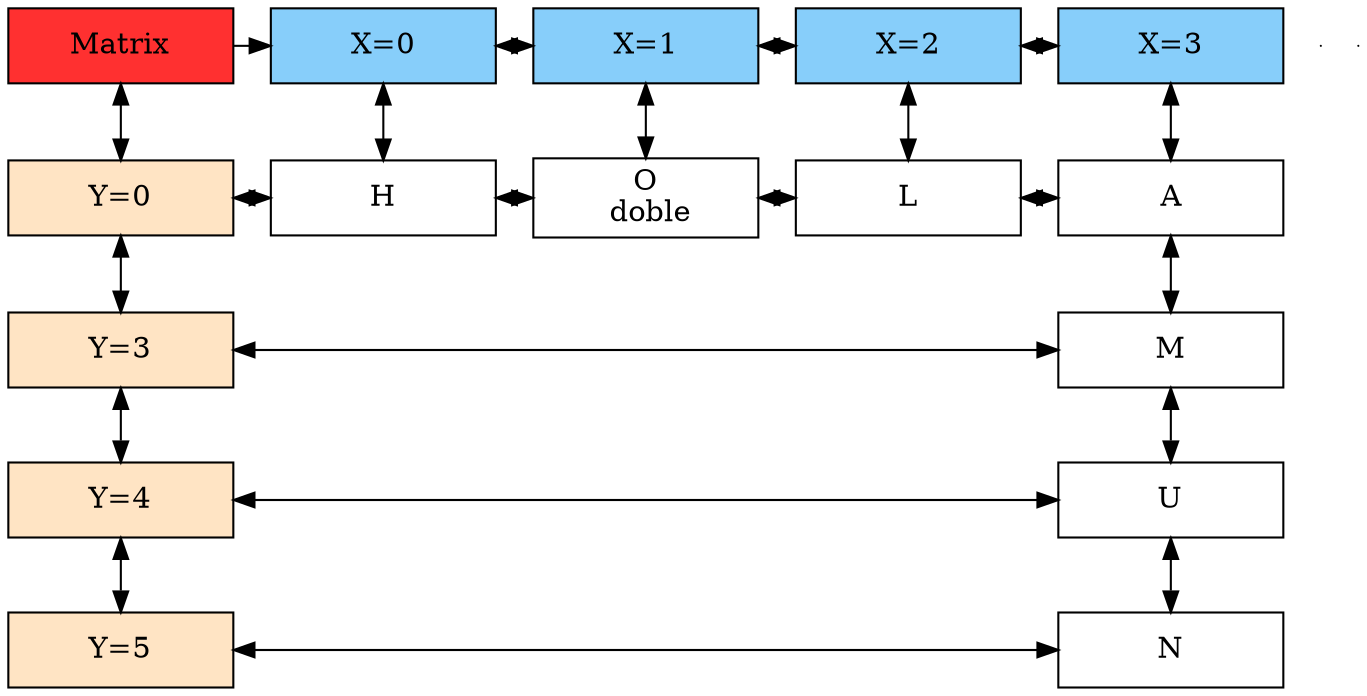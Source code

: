 digraph Sparce_Matrix { 
 node [shape=box]
	Mt[ label = "Matrix", width = 1.5, style = filled, fillcolor = firebrick1, group = 1 ];
	e0[ shape = point, width = 0 ];
e1[shape = point, width = 0];
Nodox2 [label = "X=0" width = 1.5 style = filled, fillcolor = lightskyblue, group =2];
Nodox5 [label = "X=1" width = 1.5 style = filled, fillcolor = lightskyblue, group =5];
Nodox7 [label = "X=2" width = 1.5 style = filled, fillcolor = lightskyblue, group =7];
Nodox9 [label = "X=3"width = 1.5 style = filled, fillcolor = lightskyblue, group =9];
Nodoy3->Nodoy4[constraint=false, dir=both];
Nodoy4->Nodoy6[constraint=false, dir=both];
Nodoy6->Nodoy8[constraint=false, dir=both];
Nodoy8->Nodoy10[constraint=false, dir=both];
Nodoy11->Nodoy12[constraint=false, dir=both];
Nodoy13->Nodoy14[constraint=false, dir=both];
Nodoy15->Nodoy16[constraint=false, dir=both];
Nodoy3 [label = "Y=0" width = 1.5 style = filled, fillcolor = bisque1, group = 1  ];
Nodoy11 [label = "Y=3" width = 1.5 style = filled, fillcolor = bisque1, group = 1  ];
Nodoy13 [label = "Y=4" width = 1.5 style = filled, fillcolor = bisque1, group = 1  ];
Nodoy15 [label = "Y=5"width = 1.5 style = filled, fillcolor = bisque1, group = 1  ];
Nodox2->Nodoy4[dir=both]
Nodox5->Nodoy6[dir=both]
Nodox7->Nodoy8[dir=both]
Nodox9->Nodoy10[dir=both]
Nodoy10->Nodoy12[dir=both];
Nodoy12->Nodoy14[dir=both];
Nodoy14->Nodoy16[dir=both];
Mt->Nodox2;
Nodox2->Nodox5[dir=both];
Nodox5->Nodox7[dir=both];
Nodox7->Nodox9[dir=both];
Mt->Nodoy3[dir=both];
Nodoy3->Nodoy11[dir=both];
Nodoy11->Nodoy13[dir=both];
Nodoy13->Nodoy15[dir=both];
 { rank = same; Mt; Nodox2; Nodox5; Nodox7; Nodox9}
Nodoy3[label = "Y=0" width = 1.5, group = 1];
Nodoy4[label = "H" width = 1.5, group = 2];
Nodoy6[label = "O\n doble" width = 1.5, group = 5];
Nodoy8[label = "L" width = 1.5, group = 7];
Nodoy10[label = "A" width = 1.5, group = 9];
Nodoy11[label = "Y=3" width = 1.5, group = 1];
Nodoy12[label = "M" width = 1.5, group = 9];
Nodoy13[label = "Y=4" width = 1.5, group = 1];
Nodoy14[label = "U" width = 1.5, group = 9];
Nodoy15[label = "Y=5" width = 1.5, group = 1];
Nodoy16[label = "N" width = 1.5, group = 9];
{rank= same; Nodoy3;Nodoy4;Nodoy6;Nodoy8;Nodoy10}
 {rank=same;Nodoy11;Nodoy12}
 {rank=same;Nodoy13;Nodoy14}
 {rank=same;Nodoy15;Nodoy16}
}